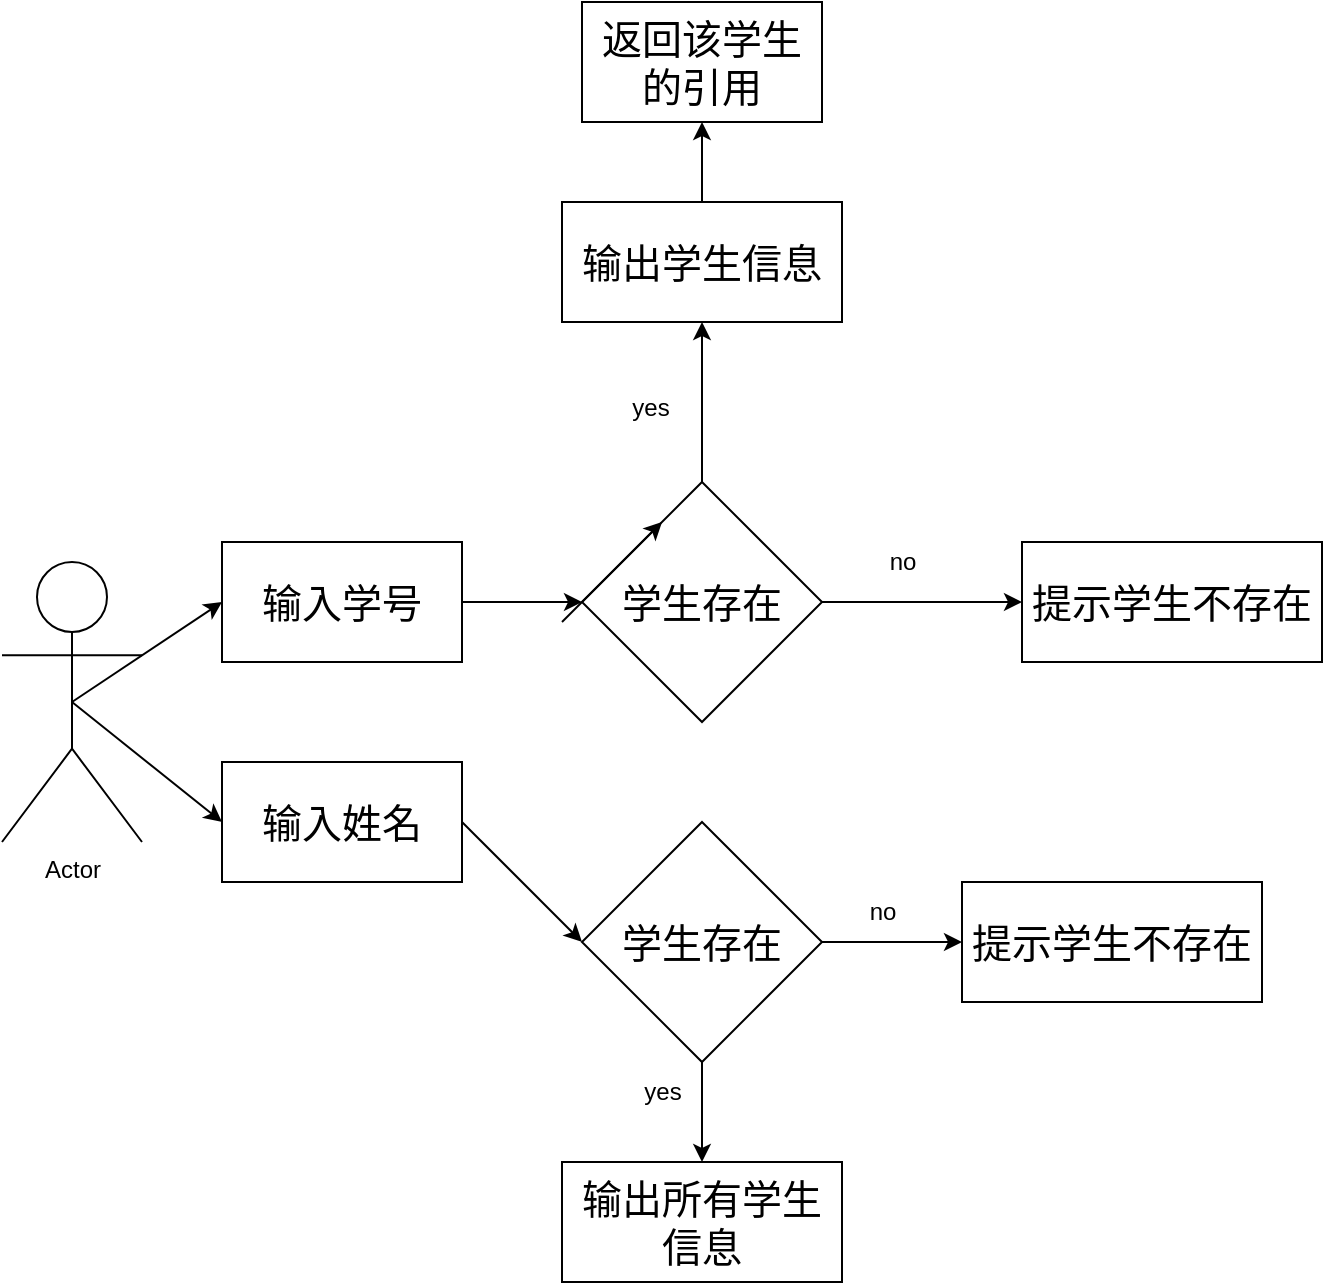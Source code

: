 <mxfile version="28.0.6">
  <diagram name="第 1 页" id="61tESLB1fa_krDt2gAiK">
    <mxGraphModel dx="1213" dy="828" grid="1" gridSize="10" guides="1" tooltips="1" connect="1" arrows="1" fold="1" page="1" pageScale="1" pageWidth="827" pageHeight="1169" math="0" shadow="0">
      <root>
        <mxCell id="0" />
        <mxCell id="1" parent="0" />
        <mxCell id="jr5irCRv_glKfVKKRCsZ-1" value="Actor" style="shape=umlActor;verticalLabelPosition=bottom;verticalAlign=top;html=1;outlineConnect=0;" parent="1" vertex="1">
          <mxGeometry x="110" y="320" width="70" height="140" as="geometry" />
        </mxCell>
        <mxCell id="jr5irCRv_glKfVKKRCsZ-2" value="" style="endArrow=classic;html=1;rounded=0;exitX=0.5;exitY=0.5;exitDx=0;exitDy=0;exitPerimeter=0;entryX=0;entryY=0.5;entryDx=0;entryDy=0;" parent="1" source="jr5irCRv_glKfVKKRCsZ-1" target="jr5irCRv_glKfVKKRCsZ-3" edge="1">
          <mxGeometry width="50" height="50" relative="1" as="geometry">
            <mxPoint x="390" y="450" as="sourcePoint" />
            <mxPoint x="250" y="300" as="targetPoint" />
          </mxGeometry>
        </mxCell>
        <mxCell id="jr5irCRv_glKfVKKRCsZ-3" value="&lt;font style=&quot;font-size: 20px;&quot;&gt;输入学号&lt;/font&gt;" style="rounded=0;whiteSpace=wrap;html=1;" parent="1" vertex="1">
          <mxGeometry x="220" y="310" width="120" height="60" as="geometry" />
        </mxCell>
        <mxCell id="jr5irCRv_glKfVKKRCsZ-4" value="&lt;font style=&quot;font-size: 20px;&quot;&gt;输入姓名&lt;/font&gt;" style="rounded=0;whiteSpace=wrap;html=1;" parent="1" vertex="1">
          <mxGeometry x="220" y="420" width="120" height="60" as="geometry" />
        </mxCell>
        <mxCell id="jr5irCRv_glKfVKKRCsZ-5" value="" style="endArrow=classic;html=1;rounded=0;exitX=0.5;exitY=0.5;exitDx=0;exitDy=0;exitPerimeter=0;entryX=0;entryY=0.5;entryDx=0;entryDy=0;" parent="1" source="jr5irCRv_glKfVKKRCsZ-1" target="jr5irCRv_glKfVKKRCsZ-4" edge="1">
          <mxGeometry width="50" height="50" relative="1" as="geometry">
            <mxPoint x="390" y="450" as="sourcePoint" />
            <mxPoint x="440" y="400" as="targetPoint" />
          </mxGeometry>
        </mxCell>
        <mxCell id="jr5irCRv_glKfVKKRCsZ-6" value="" style="endArrow=classic;html=1;rounded=0;exitX=1;exitY=0.5;exitDx=0;exitDy=0;entryX=0;entryY=0.5;entryDx=0;entryDy=0;" parent="1" source="jr5irCRv_glKfVKKRCsZ-3" target="jr5irCRv_glKfVKKRCsZ-11" edge="1">
          <mxGeometry width="50" height="50" relative="1" as="geometry">
            <mxPoint x="560" y="450" as="sourcePoint" />
            <mxPoint x="370" y="270" as="targetPoint" />
          </mxGeometry>
        </mxCell>
        <mxCell id="jr5irCRv_glKfVKKRCsZ-8" value="" style="endArrow=classic;html=1;rounded=0;entryX=0.5;entryY=1;entryDx=0;entryDy=0;exitX=0.5;exitY=0;exitDx=0;exitDy=0;" parent="1" source="jr5irCRv_glKfVKKRCsZ-11" target="jr5irCRv_glKfVKKRCsZ-9" edge="1">
          <mxGeometry width="50" height="50" relative="1" as="geometry">
            <mxPoint x="510" y="270" as="sourcePoint" />
            <mxPoint x="661" y="310" as="targetPoint" />
          </mxGeometry>
        </mxCell>
        <mxCell id="H5Cso44UOpJVDdSufMg0-2" style="edgeStyle=orthogonalEdgeStyle;rounded=0;orthogonalLoop=1;jettySize=auto;html=1;exitX=0.5;exitY=0;exitDx=0;exitDy=0;" edge="1" parent="1" source="jr5irCRv_glKfVKKRCsZ-9" target="H5Cso44UOpJVDdSufMg0-3">
          <mxGeometry relative="1" as="geometry">
            <mxPoint x="460" y="80" as="targetPoint" />
          </mxGeometry>
        </mxCell>
        <mxCell id="jr5irCRv_glKfVKKRCsZ-9" value="&lt;span style=&quot;font-size: 20px;&quot;&gt;输出学生信息&lt;/span&gt;" style="rounded=0;whiteSpace=wrap;html=1;" parent="1" vertex="1">
          <mxGeometry x="390" y="140" width="140" height="60" as="geometry" />
        </mxCell>
        <mxCell id="jr5irCRv_glKfVKKRCsZ-11" value="&lt;font style=&quot;font-size: 20px;&quot;&gt;学生存在&lt;/font&gt;" style="rhombus;whiteSpace=wrap;html=1;" parent="1" vertex="1">
          <mxGeometry x="400" y="280" width="120" height="120" as="geometry" />
        </mxCell>
        <mxCell id="jr5irCRv_glKfVKKRCsZ-12" value="yes&lt;div&gt;&lt;br&gt;&lt;/div&gt;" style="text;html=1;align=center;verticalAlign=middle;resizable=0;points=[];autosize=1;strokeColor=none;fillColor=none;" parent="1" vertex="1">
          <mxGeometry x="414" y="230" width="40" height="40" as="geometry" />
        </mxCell>
        <mxCell id="jr5irCRv_glKfVKKRCsZ-13" value="" style="endArrow=classic;html=1;rounded=0;entryX=0;entryY=0.5;entryDx=0;entryDy=0;exitX=1;exitY=0.5;exitDx=0;exitDy=0;" parent="1" source="jr5irCRv_glKfVKKRCsZ-11" target="jr5irCRv_glKfVKKRCsZ-14" edge="1">
          <mxGeometry width="50" height="50" relative="1" as="geometry">
            <mxPoint x="600" y="650" as="sourcePoint" />
            <mxPoint x="641" y="670" as="targetPoint" />
          </mxGeometry>
        </mxCell>
        <mxCell id="jr5irCRv_glKfVKKRCsZ-14" value="&lt;span style=&quot;font-size: 20px;&quot;&gt;提示学生不存在&lt;/span&gt;" style="rounded=0;whiteSpace=wrap;html=1;" parent="1" vertex="1">
          <mxGeometry x="620" y="310" width="150" height="60" as="geometry" />
        </mxCell>
        <mxCell id="jr5irCRv_glKfVKKRCsZ-15" value="no" style="text;html=1;align=center;verticalAlign=middle;resizable=0;points=[];autosize=1;strokeColor=none;fillColor=none;" parent="1" vertex="1">
          <mxGeometry x="540" y="305" width="40" height="30" as="geometry" />
        </mxCell>
        <mxCell id="jr5irCRv_glKfVKKRCsZ-23" style="edgeStyle=orthogonalEdgeStyle;rounded=0;orthogonalLoop=1;jettySize=auto;html=1;exitX=0.5;exitY=1;exitDx=0;exitDy=0;entryX=0.5;entryY=0;entryDx=0;entryDy=0;" parent="1" source="jr5irCRv_glKfVKKRCsZ-17" target="jr5irCRv_glKfVKKRCsZ-22" edge="1">
          <mxGeometry relative="1" as="geometry" />
        </mxCell>
        <mxCell id="jr5irCRv_glKfVKKRCsZ-27" style="edgeStyle=orthogonalEdgeStyle;rounded=0;orthogonalLoop=1;jettySize=auto;html=1;exitX=1;exitY=0.5;exitDx=0;exitDy=0;" parent="1" source="jr5irCRv_glKfVKKRCsZ-17" target="jr5irCRv_glKfVKKRCsZ-26" edge="1">
          <mxGeometry relative="1" as="geometry" />
        </mxCell>
        <mxCell id="jr5irCRv_glKfVKKRCsZ-17" value="&lt;font style=&quot;font-size: 20px;&quot;&gt;学生存在&lt;/font&gt;" style="rhombus;whiteSpace=wrap;html=1;" parent="1" vertex="1">
          <mxGeometry x="400" y="450" width="120" height="120" as="geometry" />
        </mxCell>
        <mxCell id="jr5irCRv_glKfVKKRCsZ-18" value="" style="endArrow=classic;html=1;rounded=0;exitX=1;exitY=0.5;exitDx=0;exitDy=0;entryX=0;entryY=0.5;entryDx=0;entryDy=0;" parent="1" source="jr5irCRv_glKfVKKRCsZ-4" target="jr5irCRv_glKfVKKRCsZ-17" edge="1">
          <mxGeometry width="50" height="50" relative="1" as="geometry">
            <mxPoint x="560" y="430" as="sourcePoint" />
            <mxPoint x="610" y="380" as="targetPoint" />
          </mxGeometry>
        </mxCell>
        <mxCell id="jr5irCRv_glKfVKKRCsZ-22" value="&lt;span style=&quot;font-size: 20px;&quot;&gt;输出所有学生信息&lt;/span&gt;" style="rounded=0;whiteSpace=wrap;html=1;" parent="1" vertex="1">
          <mxGeometry x="390" y="620" width="140" height="60" as="geometry" />
        </mxCell>
        <mxCell id="jr5irCRv_glKfVKKRCsZ-24" value="yes" style="text;html=1;align=center;verticalAlign=middle;resizable=0;points=[];autosize=1;strokeColor=none;fillColor=none;" parent="1" vertex="1">
          <mxGeometry x="420" y="570" width="40" height="30" as="geometry" />
        </mxCell>
        <mxCell id="jr5irCRv_glKfVKKRCsZ-26" value="&lt;span style=&quot;font-size: 20px;&quot;&gt;提示学生不存在&lt;/span&gt;" style="rounded=0;whiteSpace=wrap;html=1;" parent="1" vertex="1">
          <mxGeometry x="590" y="480" width="150" height="60" as="geometry" />
        </mxCell>
        <mxCell id="jr5irCRv_glKfVKKRCsZ-28" value="no" style="text;html=1;align=center;verticalAlign=middle;resizable=0;points=[];autosize=1;strokeColor=none;fillColor=none;" parent="1" vertex="1">
          <mxGeometry x="530" y="480" width="40" height="30" as="geometry" />
        </mxCell>
        <mxCell id="H5Cso44UOpJVDdSufMg0-1" value="" style="endArrow=classic;html=1;rounded=0;" edge="1" parent="1">
          <mxGeometry width="50" height="50" relative="1" as="geometry">
            <mxPoint x="390" y="350" as="sourcePoint" />
            <mxPoint x="440" y="300" as="targetPoint" />
          </mxGeometry>
        </mxCell>
        <mxCell id="H5Cso44UOpJVDdSufMg0-3" value="&lt;font style=&quot;font-size: 20px;&quot;&gt;返回该学生的引用&lt;/font&gt;" style="rounded=0;whiteSpace=wrap;html=1;" vertex="1" parent="1">
          <mxGeometry x="400" y="40" width="120" height="60" as="geometry" />
        </mxCell>
      </root>
    </mxGraphModel>
  </diagram>
</mxfile>
